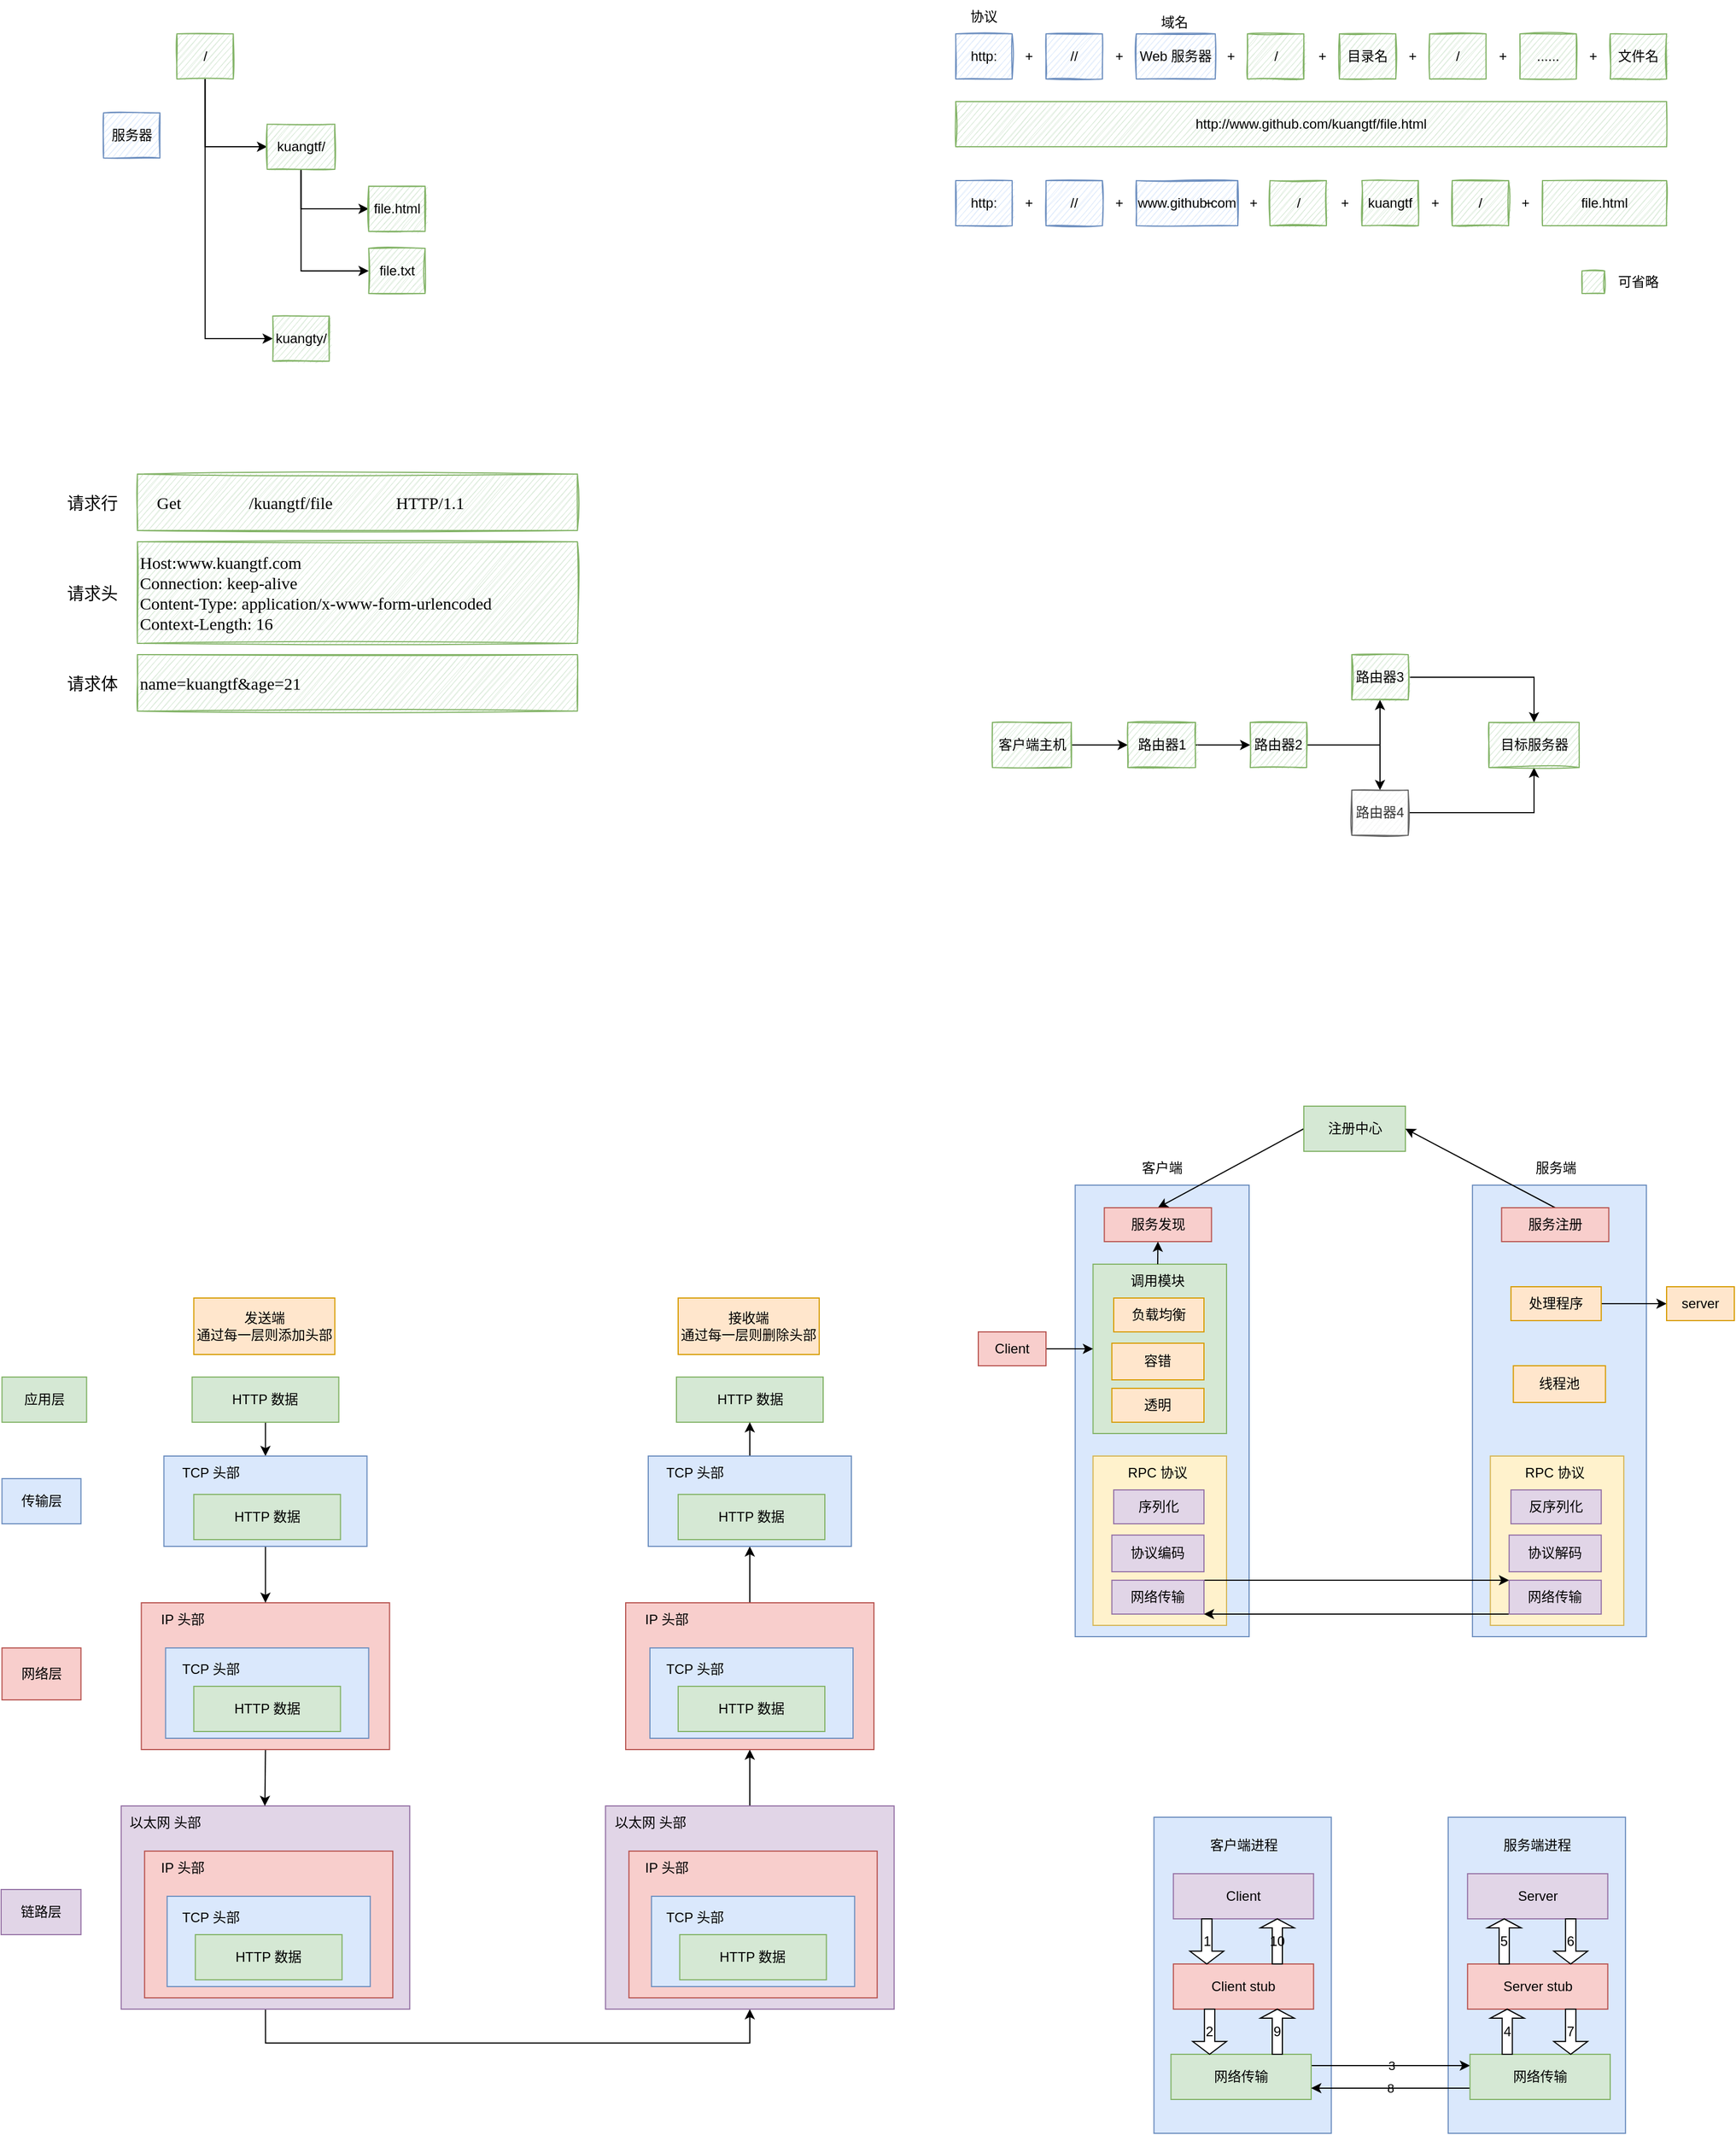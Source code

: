 <mxfile version="15.7.3" type="github">
  <diagram id="uXWtPQKAOdZCAiirWYNl" name="第 2 页">
    <mxGraphModel dx="2595" dy="1470" grid="1" gridSize="10" guides="1" tooltips="1" connect="1" arrows="1" fold="1" page="1" pageScale="1" pageWidth="827" pageHeight="1169" math="0" shadow="0">
      <root>
        <mxCell id="Q2zmNp8KBmLPSQrr7KA4-0" />
        <mxCell id="Q2zmNp8KBmLPSQrr7KA4-1" parent="Q2zmNp8KBmLPSQrr7KA4-0" />
        <mxCell id="DYOC2DJKEuDanh-7SQhJ-0" value="" style="rounded=0;whiteSpace=wrap;html=1;fillColor=#dae8fc;strokeColor=#6c8ebf;shadow=0;sketch=0;" vertex="1" parent="Q2zmNp8KBmLPSQrr7KA4-1">
          <mxGeometry x="1322.42" y="1960" width="157.15" height="280" as="geometry" />
        </mxCell>
        <mxCell id="DYOC2DJKEuDanh-7SQhJ-1" value="" style="rounded=0;whiteSpace=wrap;html=1;fillColor=#dae8fc;strokeColor=#6c8ebf;shadow=0;sketch=0;" vertex="1" parent="Q2zmNp8KBmLPSQrr7KA4-1">
          <mxGeometry x="1343.93" y="1400" width="154.15" height="400" as="geometry" />
        </mxCell>
        <mxCell id="DYOC2DJKEuDanh-7SQhJ-2" value="" style="rounded=0;whiteSpace=wrap;html=1;fillColor=#fff2cc;strokeColor=#d6b656;shadow=0;sketch=0;" vertex="1" parent="Q2zmNp8KBmLPSQrr7KA4-1">
          <mxGeometry x="1359.77" y="1640" width="118.31" height="150" as="geometry" />
        </mxCell>
        <mxCell id="DYOC2DJKEuDanh-7SQhJ-3" value="" style="rounded=0;whiteSpace=wrap;html=1;fillColor=#dae8fc;strokeColor=#6c8ebf;shadow=0;sketch=0;" vertex="1" parent="Q2zmNp8KBmLPSQrr7KA4-1">
          <mxGeometry x="991.85" y="1400" width="154.15" height="400" as="geometry" />
        </mxCell>
        <mxCell id="DYOC2DJKEuDanh-7SQhJ-4" style="edgeStyle=orthogonalEdgeStyle;rounded=0;sketch=0;orthogonalLoop=1;jettySize=auto;html=1;exitX=0.5;exitY=1;exitDx=0;exitDy=0;entryX=0.5;entryY=1;entryDx=0;entryDy=0;" edge="1" parent="Q2zmNp8KBmLPSQrr7KA4-1" source="DYOC2DJKEuDanh-7SQhJ-5" target="DYOC2DJKEuDanh-7SQhJ-92">
          <mxGeometry relative="1" as="geometry">
            <Array as="points">
              <mxPoint x="274.75" y="2160" />
              <mxPoint x="703.75" y="2160" />
            </Array>
          </mxGeometry>
        </mxCell>
        <mxCell id="DYOC2DJKEuDanh-7SQhJ-5" value="" style="rounded=0;whiteSpace=wrap;html=1;fillColor=#e1d5e7;strokeColor=#9673a6;shadow=0;sketch=0;" vertex="1" parent="Q2zmNp8KBmLPSQrr7KA4-1">
          <mxGeometry x="146.38" y="1950" width="255.75" height="180" as="geometry" />
        </mxCell>
        <mxCell id="DYOC2DJKEuDanh-7SQhJ-6" style="edgeStyle=orthogonalEdgeStyle;rounded=0;orthogonalLoop=1;jettySize=auto;html=1;exitX=0.5;exitY=1;exitDx=0;exitDy=0;sketch=0;" edge="1" parent="Q2zmNp8KBmLPSQrr7KA4-1" source="DYOC2DJKEuDanh-7SQhJ-7">
          <mxGeometry relative="1" as="geometry">
            <mxPoint x="273.75" y="1950" as="targetPoint" />
          </mxGeometry>
        </mxCell>
        <mxCell id="DYOC2DJKEuDanh-7SQhJ-7" value="" style="rounded=0;whiteSpace=wrap;html=1;fillColor=#f8cecc;strokeColor=#b85450;shadow=0;sketch=0;" vertex="1" parent="Q2zmNp8KBmLPSQrr7KA4-1">
          <mxGeometry x="164.25" y="1770" width="220" height="130" as="geometry" />
        </mxCell>
        <mxCell id="DYOC2DJKEuDanh-7SQhJ-8" value="http:" style="rounded=0;whiteSpace=wrap;html=1;fillColor=#dae8fc;strokeColor=#6c8ebf;shadow=0;sketch=1;" vertex="1" parent="Q2zmNp8KBmLPSQrr7KA4-1">
          <mxGeometry x="886" y="380" width="50" height="40" as="geometry" />
        </mxCell>
        <mxCell id="DYOC2DJKEuDanh-7SQhJ-9" value="//" style="rounded=0;whiteSpace=wrap;html=1;fillColor=#dae8fc;strokeColor=#6c8ebf;shadow=0;sketch=1;" vertex="1" parent="Q2zmNp8KBmLPSQrr7KA4-1">
          <mxGeometry x="966" y="380" width="50" height="40" as="geometry" />
        </mxCell>
        <mxCell id="DYOC2DJKEuDanh-7SQhJ-10" value="Web 服务器" style="rounded=0;whiteSpace=wrap;html=1;fillColor=#dae8fc;strokeColor=#6c8ebf;shadow=0;sketch=1;" vertex="1" parent="Q2zmNp8KBmLPSQrr7KA4-1">
          <mxGeometry x="1046" y="380" width="70" height="40" as="geometry" />
        </mxCell>
        <mxCell id="DYOC2DJKEuDanh-7SQhJ-11" value="/" style="rounded=0;whiteSpace=wrap;html=1;fillColor=#d5e8d4;strokeColor=#82b366;shadow=0;sketch=1;" vertex="1" parent="Q2zmNp8KBmLPSQrr7KA4-1">
          <mxGeometry x="1144.5" y="380" width="50" height="40" as="geometry" />
        </mxCell>
        <mxCell id="DYOC2DJKEuDanh-7SQhJ-12" value="目录名" style="rounded=0;whiteSpace=wrap;html=1;fillColor=#d5e8d4;strokeColor=#82b366;shadow=0;sketch=1;" vertex="1" parent="Q2zmNp8KBmLPSQrr7KA4-1">
          <mxGeometry x="1226" y="380" width="50" height="40" as="geometry" />
        </mxCell>
        <mxCell id="DYOC2DJKEuDanh-7SQhJ-13" value="/" style="rounded=0;whiteSpace=wrap;html=1;fillColor=#d5e8d4;strokeColor=#82b366;shadow=0;sketch=1;" vertex="1" parent="Q2zmNp8KBmLPSQrr7KA4-1">
          <mxGeometry x="1306" y="380" width="50" height="40" as="geometry" />
        </mxCell>
        <mxCell id="DYOC2DJKEuDanh-7SQhJ-14" value="文件名" style="rounded=0;whiteSpace=wrap;html=1;fillColor=#d5e8d4;strokeColor=#82b366;shadow=0;sketch=1;" vertex="1" parent="Q2zmNp8KBmLPSQrr7KA4-1">
          <mxGeometry x="1466" y="380" width="50" height="40" as="geometry" />
        </mxCell>
        <mxCell id="DYOC2DJKEuDanh-7SQhJ-15" value="+" style="text;html=1;strokeColor=none;fillColor=none;align=center;verticalAlign=middle;whiteSpace=wrap;rounded=0;shadow=0;sketch=1;" vertex="1" parent="Q2zmNp8KBmLPSQrr7KA4-1">
          <mxGeometry x="936" y="385" width="30" height="30" as="geometry" />
        </mxCell>
        <mxCell id="DYOC2DJKEuDanh-7SQhJ-16" value="+" style="text;html=1;strokeColor=none;fillColor=none;align=center;verticalAlign=middle;whiteSpace=wrap;rounded=0;shadow=0;sketch=1;" vertex="1" parent="Q2zmNp8KBmLPSQrr7KA4-1">
          <mxGeometry x="1016" y="385" width="30" height="30" as="geometry" />
        </mxCell>
        <mxCell id="DYOC2DJKEuDanh-7SQhJ-17" value="+" style="text;html=1;strokeColor=none;fillColor=none;align=center;verticalAlign=middle;whiteSpace=wrap;rounded=0;shadow=0;sketch=1;" vertex="1" parent="Q2zmNp8KBmLPSQrr7KA4-1">
          <mxGeometry x="1114.5" y="385" width="30" height="30" as="geometry" />
        </mxCell>
        <mxCell id="DYOC2DJKEuDanh-7SQhJ-18" value="+" style="text;html=1;strokeColor=none;fillColor=none;align=center;verticalAlign=middle;whiteSpace=wrap;rounded=0;shadow=0;sketch=1;" vertex="1" parent="Q2zmNp8KBmLPSQrr7KA4-1">
          <mxGeometry x="1196" y="385" width="30" height="30" as="geometry" />
        </mxCell>
        <mxCell id="DYOC2DJKEuDanh-7SQhJ-19" value="+" style="text;html=1;strokeColor=none;fillColor=none;align=center;verticalAlign=middle;whiteSpace=wrap;rounded=0;shadow=0;sketch=1;" vertex="1" parent="Q2zmNp8KBmLPSQrr7KA4-1">
          <mxGeometry x="1276" y="385" width="30" height="30" as="geometry" />
        </mxCell>
        <mxCell id="DYOC2DJKEuDanh-7SQhJ-20" value="+" style="text;html=1;strokeColor=none;fillColor=none;align=center;verticalAlign=middle;whiteSpace=wrap;rounded=0;shadow=0;sketch=1;" vertex="1" parent="Q2zmNp8KBmLPSQrr7KA4-1">
          <mxGeometry x="1356" y="385" width="30" height="30" as="geometry" />
        </mxCell>
        <mxCell id="DYOC2DJKEuDanh-7SQhJ-21" value="......" style="rounded=0;whiteSpace=wrap;html=1;fillColor=#d5e8d4;strokeColor=#82b366;shadow=0;sketch=1;" vertex="1" parent="Q2zmNp8KBmLPSQrr7KA4-1">
          <mxGeometry x="1386" y="380" width="50" height="40" as="geometry" />
        </mxCell>
        <mxCell id="DYOC2DJKEuDanh-7SQhJ-22" value="+" style="text;html=1;strokeColor=none;fillColor=none;align=center;verticalAlign=middle;whiteSpace=wrap;rounded=0;shadow=0;sketch=1;" vertex="1" parent="Q2zmNp8KBmLPSQrr7KA4-1">
          <mxGeometry x="1436" y="385" width="30" height="30" as="geometry" />
        </mxCell>
        <mxCell id="DYOC2DJKEuDanh-7SQhJ-23" value="http://www.github.com/kuangtf/file.html" style="rounded=0;whiteSpace=wrap;html=1;fillColor=#d5e8d4;strokeColor=#82b366;shadow=0;sketch=1;" vertex="1" parent="Q2zmNp8KBmLPSQrr7KA4-1">
          <mxGeometry x="886" y="440" width="630" height="40" as="geometry" />
        </mxCell>
        <mxCell id="DYOC2DJKEuDanh-7SQhJ-24" value="http:" style="rounded=0;whiteSpace=wrap;html=1;fillColor=#dae8fc;strokeColor=#6c8ebf;shadow=0;sketch=1;" vertex="1" parent="Q2zmNp8KBmLPSQrr7KA4-1">
          <mxGeometry x="886" y="510" width="50" height="40" as="geometry" />
        </mxCell>
        <mxCell id="DYOC2DJKEuDanh-7SQhJ-25" value="//" style="rounded=0;whiteSpace=wrap;html=1;fillColor=#dae8fc;strokeColor=#6c8ebf;shadow=0;sketch=1;" vertex="1" parent="Q2zmNp8KBmLPSQrr7KA4-1">
          <mxGeometry x="966" y="510" width="50" height="40" as="geometry" />
        </mxCell>
        <mxCell id="DYOC2DJKEuDanh-7SQhJ-26" value="www.github.com" style="rounded=0;whiteSpace=wrap;html=1;fillColor=#dae8fc;strokeColor=#6c8ebf;shadow=0;sketch=1;" vertex="1" parent="Q2zmNp8KBmLPSQrr7KA4-1">
          <mxGeometry x="1046" y="510" width="90" height="40" as="geometry" />
        </mxCell>
        <mxCell id="DYOC2DJKEuDanh-7SQhJ-27" value="/" style="rounded=0;whiteSpace=wrap;html=1;fillColor=#d5e8d4;strokeColor=#82b366;shadow=0;sketch=1;" vertex="1" parent="Q2zmNp8KBmLPSQrr7KA4-1">
          <mxGeometry x="1164.5" y="510" width="50" height="40" as="geometry" />
        </mxCell>
        <mxCell id="DYOC2DJKEuDanh-7SQhJ-28" value="kuangtf" style="rounded=0;whiteSpace=wrap;html=1;fillColor=#d5e8d4;strokeColor=#82b366;shadow=0;sketch=1;" vertex="1" parent="Q2zmNp8KBmLPSQrr7KA4-1">
          <mxGeometry x="1246" y="510" width="50" height="40" as="geometry" />
        </mxCell>
        <mxCell id="DYOC2DJKEuDanh-7SQhJ-29" value="/" style="rounded=0;whiteSpace=wrap;html=1;fillColor=#d5e8d4;strokeColor=#82b366;shadow=0;sketch=1;" vertex="1" parent="Q2zmNp8KBmLPSQrr7KA4-1">
          <mxGeometry x="1326" y="510" width="50" height="40" as="geometry" />
        </mxCell>
        <mxCell id="DYOC2DJKEuDanh-7SQhJ-30" value="file.html" style="rounded=0;whiteSpace=wrap;html=1;fillColor=#d5e8d4;strokeColor=#82b366;shadow=0;sketch=1;" vertex="1" parent="Q2zmNp8KBmLPSQrr7KA4-1">
          <mxGeometry x="1406" y="510" width="110" height="40" as="geometry" />
        </mxCell>
        <mxCell id="DYOC2DJKEuDanh-7SQhJ-31" value="+" style="text;html=1;strokeColor=none;fillColor=none;align=center;verticalAlign=middle;whiteSpace=wrap;rounded=0;shadow=0;sketch=1;" vertex="1" parent="Q2zmNp8KBmLPSQrr7KA4-1">
          <mxGeometry x="936" y="515" width="30" height="30" as="geometry" />
        </mxCell>
        <mxCell id="DYOC2DJKEuDanh-7SQhJ-32" value="+" style="text;html=1;strokeColor=none;fillColor=none;align=center;verticalAlign=middle;whiteSpace=wrap;rounded=0;shadow=0;sketch=1;" vertex="1" parent="Q2zmNp8KBmLPSQrr7KA4-1">
          <mxGeometry x="1016" y="515" width="30" height="30" as="geometry" />
        </mxCell>
        <mxCell id="DYOC2DJKEuDanh-7SQhJ-33" value="+" style="text;html=1;strokeColor=none;fillColor=none;align=center;verticalAlign=middle;whiteSpace=wrap;rounded=0;shadow=0;sketch=1;" vertex="1" parent="Q2zmNp8KBmLPSQrr7KA4-1">
          <mxGeometry x="1094.5" y="515" width="30" height="30" as="geometry" />
        </mxCell>
        <mxCell id="DYOC2DJKEuDanh-7SQhJ-34" value="+" style="text;html=1;strokeColor=none;fillColor=none;align=center;verticalAlign=middle;whiteSpace=wrap;rounded=0;shadow=0;sketch=1;" vertex="1" parent="Q2zmNp8KBmLPSQrr7KA4-1">
          <mxGeometry x="1216" y="515" width="30" height="30" as="geometry" />
        </mxCell>
        <mxCell id="DYOC2DJKEuDanh-7SQhJ-35" value="+" style="text;html=1;strokeColor=none;fillColor=none;align=center;verticalAlign=middle;whiteSpace=wrap;rounded=0;shadow=0;sketch=1;" vertex="1" parent="Q2zmNp8KBmLPSQrr7KA4-1">
          <mxGeometry x="1296" y="515" width="30" height="30" as="geometry" />
        </mxCell>
        <mxCell id="DYOC2DJKEuDanh-7SQhJ-36" value="+" style="text;html=1;strokeColor=none;fillColor=none;align=center;verticalAlign=middle;whiteSpace=wrap;rounded=0;shadow=0;sketch=1;" vertex="1" parent="Q2zmNp8KBmLPSQrr7KA4-1">
          <mxGeometry x="1376" y="515" width="30" height="30" as="geometry" />
        </mxCell>
        <mxCell id="DYOC2DJKEuDanh-7SQhJ-37" value="+" style="text;html=1;strokeColor=none;fillColor=none;align=center;verticalAlign=middle;whiteSpace=wrap;rounded=0;shadow=0;sketch=1;" vertex="1" parent="Q2zmNp8KBmLPSQrr7KA4-1">
          <mxGeometry x="1134.5" y="515" width="30" height="30" as="geometry" />
        </mxCell>
        <mxCell id="DYOC2DJKEuDanh-7SQhJ-38" value="" style="rounded=0;whiteSpace=wrap;html=1;fillColor=#d5e8d4;strokeColor=#82b366;shadow=0;sketch=1;" vertex="1" parent="Q2zmNp8KBmLPSQrr7KA4-1">
          <mxGeometry x="1441" y="590" width="20" height="20" as="geometry" />
        </mxCell>
        <mxCell id="DYOC2DJKEuDanh-7SQhJ-39" value="可省略" style="text;html=1;strokeColor=none;fillColor=none;align=center;verticalAlign=middle;whiteSpace=wrap;rounded=0;shadow=0;sketch=1;" vertex="1" parent="Q2zmNp8KBmLPSQrr7KA4-1">
          <mxGeometry x="1471" y="585" width="40" height="30" as="geometry" />
        </mxCell>
        <mxCell id="DYOC2DJKEuDanh-7SQhJ-40" value="协议" style="text;html=1;strokeColor=none;fillColor=none;align=center;verticalAlign=middle;whiteSpace=wrap;rounded=0;shadow=0;sketch=1;" vertex="1" parent="Q2zmNp8KBmLPSQrr7KA4-1">
          <mxGeometry x="896" y="350" width="30" height="30" as="geometry" />
        </mxCell>
        <mxCell id="DYOC2DJKEuDanh-7SQhJ-41" value="域名" style="text;html=1;strokeColor=none;fillColor=none;align=center;verticalAlign=middle;whiteSpace=wrap;rounded=0;shadow=0;sketch=1;" vertex="1" parent="Q2zmNp8KBmLPSQrr7KA4-1">
          <mxGeometry x="1064.5" y="355" width="30" height="30" as="geometry" />
        </mxCell>
        <mxCell id="DYOC2DJKEuDanh-7SQhJ-42" style="edgeStyle=orthogonalEdgeStyle;rounded=0;orthogonalLoop=1;jettySize=auto;html=1;exitX=0.5;exitY=1;exitDx=0;exitDy=0;entryX=0;entryY=0.5;entryDx=0;entryDy=0;" edge="1" parent="Q2zmNp8KBmLPSQrr7KA4-1" source="DYOC2DJKEuDanh-7SQhJ-44" target="DYOC2DJKEuDanh-7SQhJ-47">
          <mxGeometry relative="1" as="geometry" />
        </mxCell>
        <mxCell id="DYOC2DJKEuDanh-7SQhJ-43" style="edgeStyle=orthogonalEdgeStyle;rounded=0;orthogonalLoop=1;jettySize=auto;html=1;exitX=0.5;exitY=1;exitDx=0;exitDy=0;entryX=0;entryY=0.5;entryDx=0;entryDy=0;" edge="1" parent="Q2zmNp8KBmLPSQrr7KA4-1" source="DYOC2DJKEuDanh-7SQhJ-44" target="DYOC2DJKEuDanh-7SQhJ-50">
          <mxGeometry relative="1" as="geometry" />
        </mxCell>
        <mxCell id="DYOC2DJKEuDanh-7SQhJ-44" value="/" style="rounded=0;whiteSpace=wrap;html=1;fillColor=#d5e8d4;strokeColor=#82b366;shadow=0;sketch=1;" vertex="1" parent="Q2zmNp8KBmLPSQrr7KA4-1">
          <mxGeometry x="195.75" y="380" width="50" height="40" as="geometry" />
        </mxCell>
        <mxCell id="DYOC2DJKEuDanh-7SQhJ-45" style="edgeStyle=orthogonalEdgeStyle;rounded=0;orthogonalLoop=1;jettySize=auto;html=1;exitX=0.5;exitY=1;exitDx=0;exitDy=0;entryX=0;entryY=0.5;entryDx=0;entryDy=0;" edge="1" parent="Q2zmNp8KBmLPSQrr7KA4-1" source="DYOC2DJKEuDanh-7SQhJ-47" target="DYOC2DJKEuDanh-7SQhJ-48">
          <mxGeometry relative="1" as="geometry">
            <mxPoint x="355.75" y="520" as="targetPoint" />
          </mxGeometry>
        </mxCell>
        <mxCell id="DYOC2DJKEuDanh-7SQhJ-46" style="edgeStyle=orthogonalEdgeStyle;rounded=0;orthogonalLoop=1;jettySize=auto;html=1;exitX=0.5;exitY=1;exitDx=0;exitDy=0;entryX=0;entryY=0.5;entryDx=0;entryDy=0;" edge="1" parent="Q2zmNp8KBmLPSQrr7KA4-1" source="DYOC2DJKEuDanh-7SQhJ-47" target="DYOC2DJKEuDanh-7SQhJ-49">
          <mxGeometry relative="1" as="geometry" />
        </mxCell>
        <mxCell id="DYOC2DJKEuDanh-7SQhJ-47" value="kuangtf/" style="rounded=0;whiteSpace=wrap;html=1;fillColor=#d5e8d4;strokeColor=#82b366;shadow=0;sketch=1;" vertex="1" parent="Q2zmNp8KBmLPSQrr7KA4-1">
          <mxGeometry x="275.75" y="460" width="60" height="40" as="geometry" />
        </mxCell>
        <mxCell id="DYOC2DJKEuDanh-7SQhJ-48" value="file.html&lt;span style=&quot;color: rgba(0 , 0 , 0 , 0) ; font-family: monospace ; font-size: 0px&quot;&gt;%3CmxGraphModel%3E%3Croot%3E%3CmxCell%20id%3D%220%22%2F%3E%3CmxCell%20id%3D%221%22%20parent%3D%220%22%2F%3E%3CmxCell%20id%3D%222%22%20value%3D%22kuangtf%22%20style%3D%22rounded%3D0%3BwhiteSpace%3Dwrap%3Bhtml%3D1%3BfillColor%3D%23d5e8d4%3BstrokeColor%3D%2382b366%3Bshadow%3D0%3Bsketch%3D1%3B%22%20vertex%3D%221%22%20parent%3D%221%22%3E%3CmxGeometry%20x%3D%22200%22%20y%3D%22510%22%20width%3D%2250%22%20height%3D%2240%22%20as%3D%22geometry%22%2F%3E%3C%2FmxCell%3E%3C%2Froot%3E%3C%2FmxGraphModel%3E&lt;/span&gt;&lt;span style=&quot;color: rgba(0 , 0 , 0 , 0) ; font-family: monospace ; font-size: 0px&quot;&gt;%3CmxGraphModel%3E%3Croot%3E%3CmxCell%20id%3D%220%22%2F%3E%3CmxCell%20id%3D%221%22%20parent%3D%220%22%2F%3E%3CmxCell%20id%3D%222%22%20value%3D%22kuangtf%22%20style%3D%22rounded%3D0%3BwhiteSpace%3Dwrap%3Bhtml%3D1%3BfillColor%3D%23d5e8d4%3BstrokeColor%3D%2382b366%3Bshadow%3D0%3Bsketch%3D1%3B%22%20vertex%3D%221%22%20parent%3D%221%22%3E%3CmxGeometry%20x%3D%22200%22%20y%3D%22510%22%20width%3D%2250%22%20height%3D%2240%22%20as%3D%22geometry%22%2F%3E%3C%2FmxCell%3E%3C%2Froot%3E%3C%2FmxGraphModel%3E&lt;/span&gt;" style="rounded=0;whiteSpace=wrap;html=1;fillColor=#d5e8d4;strokeColor=#82b366;shadow=0;sketch=1;" vertex="1" parent="Q2zmNp8KBmLPSQrr7KA4-1">
          <mxGeometry x="365.75" y="515" width="50" height="40" as="geometry" />
        </mxCell>
        <mxCell id="DYOC2DJKEuDanh-7SQhJ-49" value="file.txt" style="rounded=0;whiteSpace=wrap;html=1;fillColor=#d5e8d4;strokeColor=#82b366;shadow=0;sketch=1;" vertex="1" parent="Q2zmNp8KBmLPSQrr7KA4-1">
          <mxGeometry x="365.75" y="570" width="50" height="40" as="geometry" />
        </mxCell>
        <mxCell id="DYOC2DJKEuDanh-7SQhJ-50" value="kuangty/" style="rounded=0;whiteSpace=wrap;html=1;fillColor=#d5e8d4;strokeColor=#82b366;shadow=0;sketch=1;" vertex="1" parent="Q2zmNp8KBmLPSQrr7KA4-1">
          <mxGeometry x="280.75" y="630" width="50" height="40" as="geometry" />
        </mxCell>
        <mxCell id="DYOC2DJKEuDanh-7SQhJ-51" value="服务器" style="rounded=0;whiteSpace=wrap;html=1;fillColor=#dae8fc;strokeColor=#6c8ebf;shadow=0;sketch=1;" vertex="1" parent="Q2zmNp8KBmLPSQrr7KA4-1">
          <mxGeometry x="130.75" y="450" width="50" height="40" as="geometry" />
        </mxCell>
        <mxCell id="DYOC2DJKEuDanh-7SQhJ-52" value="&lt;font face=&quot;Comic Sans MS&quot; style=&quot;font-size: 15px&quot;&gt;&amp;nbsp; &amp;nbsp; Get&amp;nbsp; &amp;nbsp; &amp;nbsp; &amp;nbsp; &amp;nbsp; &amp;nbsp; &amp;nbsp; &amp;nbsp; /kuangtf/file&amp;nbsp; &amp;nbsp; &amp;nbsp; &amp;nbsp; &amp;nbsp; &amp;nbsp; &amp;nbsp; &amp;nbsp;HTTP/1.1&lt;/font&gt;" style="rounded=0;whiteSpace=wrap;html=1;fillColor=#d5e8d4;strokeColor=#82b366;shadow=0;sketch=1;align=left;" vertex="1" parent="Q2zmNp8KBmLPSQrr7KA4-1">
          <mxGeometry x="160.75" y="770" width="390" height="50" as="geometry" />
        </mxCell>
        <mxCell id="DYOC2DJKEuDanh-7SQhJ-53" value="&lt;font style=&quot;font-size: 15px&quot; face=&quot;Comic Sans MS&quot;&gt;Host:www.kuangtf.com&lt;br&gt;Connection: keep-alive&lt;br&gt;Content-Type: application/x-www-form-urlencoded&lt;br&gt;Context-Length: 16&lt;/font&gt;" style="rounded=0;whiteSpace=wrap;html=1;fillColor=#d5e8d4;strokeColor=#82b366;shadow=0;sketch=1;align=left;" vertex="1" parent="Q2zmNp8KBmLPSQrr7KA4-1">
          <mxGeometry x="160.75" y="830" width="390" height="90" as="geometry" />
        </mxCell>
        <mxCell id="DYOC2DJKEuDanh-7SQhJ-54" value="&lt;font face=&quot;Comic Sans MS&quot; style=&quot;font-size: 15px&quot;&gt;name=kuangtf&amp;amp;age=21&lt;/font&gt;" style="rounded=0;whiteSpace=wrap;html=1;fillColor=#d5e8d4;strokeColor=#82b366;shadow=0;sketch=1;align=left;" vertex="1" parent="Q2zmNp8KBmLPSQrr7KA4-1">
          <mxGeometry x="160.75" y="930" width="390" height="50" as="geometry" />
        </mxCell>
        <mxCell id="DYOC2DJKEuDanh-7SQhJ-55" value="请求行" style="text;html=1;strokeColor=none;fillColor=none;align=center;verticalAlign=middle;whiteSpace=wrap;rounded=0;shadow=0;sketch=1;fontFamily=Comic Sans MS;fontSize=15;" vertex="1" parent="Q2zmNp8KBmLPSQrr7KA4-1">
          <mxGeometry x="90.75" y="780" width="60" height="30" as="geometry" />
        </mxCell>
        <mxCell id="DYOC2DJKEuDanh-7SQhJ-56" value="请求头" style="text;html=1;strokeColor=none;fillColor=none;align=center;verticalAlign=middle;whiteSpace=wrap;rounded=0;shadow=0;sketch=1;fontFamily=Comic Sans MS;fontSize=15;" vertex="1" parent="Q2zmNp8KBmLPSQrr7KA4-1">
          <mxGeometry x="90.75" y="860" width="60" height="30" as="geometry" />
        </mxCell>
        <mxCell id="DYOC2DJKEuDanh-7SQhJ-57" value="请求体" style="text;html=1;strokeColor=none;fillColor=none;align=center;verticalAlign=middle;whiteSpace=wrap;rounded=0;shadow=0;sketch=1;fontFamily=Comic Sans MS;fontSize=15;" vertex="1" parent="Q2zmNp8KBmLPSQrr7KA4-1">
          <mxGeometry x="90.75" y="940" width="60" height="30" as="geometry" />
        </mxCell>
        <mxCell id="DYOC2DJKEuDanh-7SQhJ-58" style="edgeStyle=orthogonalEdgeStyle;rounded=0;orthogonalLoop=1;jettySize=auto;html=1;exitX=1;exitY=0.5;exitDx=0;exitDy=0;fontFamily=Comic Sans MS;fontSize=15;" edge="1" parent="Q2zmNp8KBmLPSQrr7KA4-1" source="DYOC2DJKEuDanh-7SQhJ-59" target="DYOC2DJKEuDanh-7SQhJ-61">
          <mxGeometry relative="1" as="geometry" />
        </mxCell>
        <mxCell id="DYOC2DJKEuDanh-7SQhJ-59" value="客户端主机" style="rounded=0;whiteSpace=wrap;html=1;fillColor=#d5e8d4;strokeColor=#82b366;shadow=0;sketch=1;" vertex="1" parent="Q2zmNp8KBmLPSQrr7KA4-1">
          <mxGeometry x="918.5" y="990" width="70" height="40" as="geometry" />
        </mxCell>
        <mxCell id="DYOC2DJKEuDanh-7SQhJ-60" style="edgeStyle=orthogonalEdgeStyle;rounded=0;orthogonalLoop=1;jettySize=auto;html=1;exitX=1;exitY=0.5;exitDx=0;exitDy=0;entryX=0;entryY=0.5;entryDx=0;entryDy=0;fontFamily=Comic Sans MS;fontSize=15;" edge="1" parent="Q2zmNp8KBmLPSQrr7KA4-1" source="DYOC2DJKEuDanh-7SQhJ-61" target="DYOC2DJKEuDanh-7SQhJ-64">
          <mxGeometry relative="1" as="geometry" />
        </mxCell>
        <mxCell id="DYOC2DJKEuDanh-7SQhJ-61" value="路由器1" style="rounded=0;whiteSpace=wrap;html=1;fillColor=#d5e8d4;strokeColor=#82b366;shadow=0;sketch=1;" vertex="1" parent="Q2zmNp8KBmLPSQrr7KA4-1">
          <mxGeometry x="1038.5" y="990" width="60" height="40" as="geometry" />
        </mxCell>
        <mxCell id="DYOC2DJKEuDanh-7SQhJ-62" style="edgeStyle=orthogonalEdgeStyle;rounded=0;orthogonalLoop=1;jettySize=auto;html=1;exitX=1;exitY=0.5;exitDx=0;exitDy=0;fontFamily=Comic Sans MS;fontSize=15;" edge="1" parent="Q2zmNp8KBmLPSQrr7KA4-1" source="DYOC2DJKEuDanh-7SQhJ-64" target="DYOC2DJKEuDanh-7SQhJ-66">
          <mxGeometry relative="1" as="geometry" />
        </mxCell>
        <mxCell id="DYOC2DJKEuDanh-7SQhJ-63" style="edgeStyle=orthogonalEdgeStyle;rounded=0;orthogonalLoop=1;jettySize=auto;html=1;exitX=1;exitY=0.5;exitDx=0;exitDy=0;entryX=0.5;entryY=0;entryDx=0;entryDy=0;fontFamily=Comic Sans MS;fontSize=15;" edge="1" parent="Q2zmNp8KBmLPSQrr7KA4-1" source="DYOC2DJKEuDanh-7SQhJ-64" target="DYOC2DJKEuDanh-7SQhJ-68">
          <mxGeometry relative="1" as="geometry" />
        </mxCell>
        <mxCell id="DYOC2DJKEuDanh-7SQhJ-64" value="路由器2" style="rounded=0;whiteSpace=wrap;html=1;fillColor=#d5e8d4;strokeColor=#82b366;shadow=0;sketch=1;" vertex="1" parent="Q2zmNp8KBmLPSQrr7KA4-1">
          <mxGeometry x="1147" y="990" width="50" height="40" as="geometry" />
        </mxCell>
        <mxCell id="DYOC2DJKEuDanh-7SQhJ-65" style="edgeStyle=orthogonalEdgeStyle;rounded=0;orthogonalLoop=1;jettySize=auto;html=1;exitX=1;exitY=0.5;exitDx=0;exitDy=0;entryX=0.5;entryY=0;entryDx=0;entryDy=0;fontFamily=Comic Sans MS;fontSize=15;" edge="1" parent="Q2zmNp8KBmLPSQrr7KA4-1" source="DYOC2DJKEuDanh-7SQhJ-66" target="DYOC2DJKEuDanh-7SQhJ-69">
          <mxGeometry relative="1" as="geometry" />
        </mxCell>
        <mxCell id="DYOC2DJKEuDanh-7SQhJ-66" value="路由器3" style="rounded=0;whiteSpace=wrap;html=1;fillColor=#d5e8d4;strokeColor=#82b366;shadow=0;sketch=1;" vertex="1" parent="Q2zmNp8KBmLPSQrr7KA4-1">
          <mxGeometry x="1237" y="930" width="50" height="40" as="geometry" />
        </mxCell>
        <mxCell id="DYOC2DJKEuDanh-7SQhJ-67" style="edgeStyle=orthogonalEdgeStyle;rounded=0;orthogonalLoop=1;jettySize=auto;html=1;exitX=1;exitY=0.5;exitDx=0;exitDy=0;entryX=0.5;entryY=1;entryDx=0;entryDy=0;fontFamily=Comic Sans MS;fontSize=15;" edge="1" parent="Q2zmNp8KBmLPSQrr7KA4-1" source="DYOC2DJKEuDanh-7SQhJ-68" target="DYOC2DJKEuDanh-7SQhJ-69">
          <mxGeometry relative="1" as="geometry" />
        </mxCell>
        <mxCell id="DYOC2DJKEuDanh-7SQhJ-68" value="路由器4" style="rounded=0;whiteSpace=wrap;html=1;fillColor=#f5f5f5;strokeColor=#666666;shadow=0;sketch=1;fontColor=#333333;" vertex="1" parent="Q2zmNp8KBmLPSQrr7KA4-1">
          <mxGeometry x="1237" y="1050" width="50" height="40" as="geometry" />
        </mxCell>
        <mxCell id="DYOC2DJKEuDanh-7SQhJ-69" value="目标服务器" style="rounded=0;whiteSpace=wrap;html=1;fillColor=#d5e8d4;strokeColor=#82b366;shadow=0;sketch=1;" vertex="1" parent="Q2zmNp8KBmLPSQrr7KA4-1">
          <mxGeometry x="1358.5" y="990" width="80" height="40" as="geometry" />
        </mxCell>
        <mxCell id="DYOC2DJKEuDanh-7SQhJ-70" value="发送端&lt;br&gt;通过每一层则添加头部" style="rounded=0;whiteSpace=wrap;html=1;fillColor=#ffe6cc;strokeColor=#d79b00;shadow=0;sketch=0;" vertex="1" parent="Q2zmNp8KBmLPSQrr7KA4-1">
          <mxGeometry x="210.75" y="1500" width="125" height="50" as="geometry" />
        </mxCell>
        <mxCell id="DYOC2DJKEuDanh-7SQhJ-71" style="edgeStyle=orthogonalEdgeStyle;rounded=0;orthogonalLoop=1;jettySize=auto;html=1;exitX=0.5;exitY=1;exitDx=0;exitDy=0;entryX=0.5;entryY=0;entryDx=0;entryDy=0;sketch=0;" edge="1" parent="Q2zmNp8KBmLPSQrr7KA4-1" source="DYOC2DJKEuDanh-7SQhJ-72" target="DYOC2DJKEuDanh-7SQhJ-74">
          <mxGeometry relative="1" as="geometry" />
        </mxCell>
        <mxCell id="DYOC2DJKEuDanh-7SQhJ-72" value="HTTP 数据" style="rounded=0;whiteSpace=wrap;html=1;fillColor=#d5e8d4;strokeColor=#82b366;shadow=0;sketch=0;" vertex="1" parent="Q2zmNp8KBmLPSQrr7KA4-1">
          <mxGeometry x="209.25" y="1570" width="130" height="40" as="geometry" />
        </mxCell>
        <mxCell id="DYOC2DJKEuDanh-7SQhJ-73" style="edgeStyle=orthogonalEdgeStyle;rounded=0;orthogonalLoop=1;jettySize=auto;html=1;exitX=0.5;exitY=1;exitDx=0;exitDy=0;sketch=0;" edge="1" parent="Q2zmNp8KBmLPSQrr7KA4-1" source="DYOC2DJKEuDanh-7SQhJ-74" target="DYOC2DJKEuDanh-7SQhJ-7">
          <mxGeometry relative="1" as="geometry" />
        </mxCell>
        <mxCell id="DYOC2DJKEuDanh-7SQhJ-74" value="" style="rounded=0;whiteSpace=wrap;html=1;fillColor=#dae8fc;strokeColor=#6c8ebf;shadow=0;sketch=0;" vertex="1" parent="Q2zmNp8KBmLPSQrr7KA4-1">
          <mxGeometry x="184.25" y="1640" width="180" height="80" as="geometry" />
        </mxCell>
        <mxCell id="DYOC2DJKEuDanh-7SQhJ-75" value="HTTP 数据" style="rounded=0;whiteSpace=wrap;html=1;fillColor=#d5e8d4;strokeColor=#82b366;shadow=0;sketch=0;" vertex="1" parent="Q2zmNp8KBmLPSQrr7KA4-1">
          <mxGeometry x="210.75" y="1674" width="130" height="40" as="geometry" />
        </mxCell>
        <mxCell id="DYOC2DJKEuDanh-7SQhJ-76" value="" style="rounded=0;whiteSpace=wrap;html=1;fillColor=#dae8fc;strokeColor=#6c8ebf;shadow=0;sketch=0;" vertex="1" parent="Q2zmNp8KBmLPSQrr7KA4-1">
          <mxGeometry x="185.75" y="1810" width="180" height="80" as="geometry" />
        </mxCell>
        <mxCell id="DYOC2DJKEuDanh-7SQhJ-77" value="HTTP 数据" style="rounded=0;whiteSpace=wrap;html=1;fillColor=#d5e8d4;strokeColor=#82b366;shadow=0;sketch=0;" vertex="1" parent="Q2zmNp8KBmLPSQrr7KA4-1">
          <mxGeometry x="210.75" y="1844" width="130" height="40" as="geometry" />
        </mxCell>
        <mxCell id="DYOC2DJKEuDanh-7SQhJ-78" value="" style="rounded=0;whiteSpace=wrap;html=1;fillColor=#f8cecc;strokeColor=#b85450;shadow=0;sketch=0;" vertex="1" parent="Q2zmNp8KBmLPSQrr7KA4-1">
          <mxGeometry x="167.13" y="1990" width="220" height="130" as="geometry" />
        </mxCell>
        <mxCell id="DYOC2DJKEuDanh-7SQhJ-79" value="" style="rounded=0;whiteSpace=wrap;html=1;fillColor=#dae8fc;strokeColor=#6c8ebf;shadow=0;sketch=0;" vertex="1" parent="Q2zmNp8KBmLPSQrr7KA4-1">
          <mxGeometry x="187.13" y="2030" width="180" height="80" as="geometry" />
        </mxCell>
        <mxCell id="DYOC2DJKEuDanh-7SQhJ-80" value="HTTP 数据" style="rounded=0;whiteSpace=wrap;html=1;fillColor=#d5e8d4;strokeColor=#82b366;shadow=0;sketch=0;" vertex="1" parent="Q2zmNp8KBmLPSQrr7KA4-1">
          <mxGeometry x="212.13" y="2064" width="130" height="40" as="geometry" />
        </mxCell>
        <mxCell id="DYOC2DJKEuDanh-7SQhJ-81" value="TCP 头部" style="text;html=1;strokeColor=none;fillColor=none;align=center;verticalAlign=middle;whiteSpace=wrap;rounded=0;sketch=0;" vertex="1" parent="Q2zmNp8KBmLPSQrr7KA4-1">
          <mxGeometry x="195.75" y="1640" width="60" height="30" as="geometry" />
        </mxCell>
        <mxCell id="DYOC2DJKEuDanh-7SQhJ-82" value="TCP 头部" style="text;html=1;strokeColor=none;fillColor=none;align=center;verticalAlign=middle;whiteSpace=wrap;rounded=0;sketch=0;" vertex="1" parent="Q2zmNp8KBmLPSQrr7KA4-1">
          <mxGeometry x="195.75" y="1814" width="60" height="30" as="geometry" />
        </mxCell>
        <mxCell id="DYOC2DJKEuDanh-7SQhJ-83" value="IP 头部" style="text;html=1;strokeColor=none;fillColor=none;align=center;verticalAlign=middle;whiteSpace=wrap;rounded=0;sketch=0;" vertex="1" parent="Q2zmNp8KBmLPSQrr7KA4-1">
          <mxGeometry x="170.75" y="1770" width="60" height="30" as="geometry" />
        </mxCell>
        <mxCell id="DYOC2DJKEuDanh-7SQhJ-84" value="TCP 头部" style="text;html=1;strokeColor=none;fillColor=none;align=center;verticalAlign=middle;whiteSpace=wrap;rounded=0;sketch=0;" vertex="1" parent="Q2zmNp8KBmLPSQrr7KA4-1">
          <mxGeometry x="195.75" y="2034" width="60" height="30" as="geometry" />
        </mxCell>
        <mxCell id="DYOC2DJKEuDanh-7SQhJ-85" value="IP 头部" style="text;html=1;strokeColor=none;fillColor=none;align=center;verticalAlign=middle;whiteSpace=wrap;rounded=0;sketch=0;" vertex="1" parent="Q2zmNp8KBmLPSQrr7KA4-1">
          <mxGeometry x="170.75" y="1990" width="60" height="30" as="geometry" />
        </mxCell>
        <mxCell id="DYOC2DJKEuDanh-7SQhJ-86" value="以太网 头部" style="text;html=1;strokeColor=none;fillColor=none;align=center;verticalAlign=middle;whiteSpace=wrap;rounded=0;sketch=0;" vertex="1" parent="Q2zmNp8KBmLPSQrr7KA4-1">
          <mxGeometry x="151.44" y="1950" width="68.62" height="30" as="geometry" />
        </mxCell>
        <mxCell id="DYOC2DJKEuDanh-7SQhJ-87" value="应用层" style="rounded=0;whiteSpace=wrap;html=1;fillColor=#d5e8d4;strokeColor=#82b366;shadow=0;sketch=0;" vertex="1" parent="Q2zmNp8KBmLPSQrr7KA4-1">
          <mxGeometry x="40.75" y="1570" width="75" height="40" as="geometry" />
        </mxCell>
        <mxCell id="DYOC2DJKEuDanh-7SQhJ-88" value="传输层" style="rounded=0;whiteSpace=wrap;html=1;fillColor=#dae8fc;strokeColor=#6c8ebf;shadow=0;sketch=0;" vertex="1" parent="Q2zmNp8KBmLPSQrr7KA4-1">
          <mxGeometry x="40.75" y="1660" width="70" height="40" as="geometry" />
        </mxCell>
        <mxCell id="DYOC2DJKEuDanh-7SQhJ-89" value="网络层" style="rounded=0;whiteSpace=wrap;html=1;fillColor=#f8cecc;strokeColor=#b85450;shadow=0;sketch=0;" vertex="1" parent="Q2zmNp8KBmLPSQrr7KA4-1">
          <mxGeometry x="40.75" y="1810" width="70" height="46" as="geometry" />
        </mxCell>
        <mxCell id="DYOC2DJKEuDanh-7SQhJ-90" value="链路层" style="rounded=0;whiteSpace=wrap;html=1;fillColor=#e1d5e7;strokeColor=#9673a6;shadow=0;sketch=0;" vertex="1" parent="Q2zmNp8KBmLPSQrr7KA4-1">
          <mxGeometry x="40" y="2024" width="70.75" height="40" as="geometry" />
        </mxCell>
        <mxCell id="DYOC2DJKEuDanh-7SQhJ-91" style="edgeStyle=orthogonalEdgeStyle;rounded=0;sketch=0;orthogonalLoop=1;jettySize=auto;html=1;exitX=0.5;exitY=0;exitDx=0;exitDy=0;entryX=0.5;entryY=1;entryDx=0;entryDy=0;" edge="1" parent="Q2zmNp8KBmLPSQrr7KA4-1" source="DYOC2DJKEuDanh-7SQhJ-92" target="DYOC2DJKEuDanh-7SQhJ-94">
          <mxGeometry relative="1" as="geometry" />
        </mxCell>
        <mxCell id="DYOC2DJKEuDanh-7SQhJ-92" value="" style="rounded=0;whiteSpace=wrap;html=1;fillColor=#e1d5e7;strokeColor=#9673a6;shadow=0;sketch=0;" vertex="1" parent="Q2zmNp8KBmLPSQrr7KA4-1">
          <mxGeometry x="575.63" y="1950" width="255.75" height="180" as="geometry" />
        </mxCell>
        <mxCell id="DYOC2DJKEuDanh-7SQhJ-93" style="edgeStyle=orthogonalEdgeStyle;rounded=0;sketch=0;orthogonalLoop=1;jettySize=auto;html=1;exitX=0.5;exitY=0;exitDx=0;exitDy=0;entryX=0.5;entryY=1;entryDx=0;entryDy=0;" edge="1" parent="Q2zmNp8KBmLPSQrr7KA4-1" source="DYOC2DJKEuDanh-7SQhJ-94" target="DYOC2DJKEuDanh-7SQhJ-98">
          <mxGeometry relative="1" as="geometry" />
        </mxCell>
        <mxCell id="DYOC2DJKEuDanh-7SQhJ-94" value="" style="rounded=0;whiteSpace=wrap;html=1;fillColor=#f8cecc;strokeColor=#b85450;shadow=0;sketch=0;" vertex="1" parent="Q2zmNp8KBmLPSQrr7KA4-1">
          <mxGeometry x="593.5" y="1770" width="220" height="130" as="geometry" />
        </mxCell>
        <mxCell id="DYOC2DJKEuDanh-7SQhJ-95" value="接收端&lt;br&gt;通过每一层则删除头部" style="rounded=0;whiteSpace=wrap;html=1;fillColor=#ffe6cc;strokeColor=#d79b00;shadow=0;sketch=0;" vertex="1" parent="Q2zmNp8KBmLPSQrr7KA4-1">
          <mxGeometry x="640" y="1500" width="125" height="50" as="geometry" />
        </mxCell>
        <mxCell id="DYOC2DJKEuDanh-7SQhJ-96" value="HTTP 数据" style="rounded=0;whiteSpace=wrap;html=1;fillColor=#d5e8d4;strokeColor=#82b366;shadow=0;sketch=0;" vertex="1" parent="Q2zmNp8KBmLPSQrr7KA4-1">
          <mxGeometry x="638.5" y="1570" width="130" height="40" as="geometry" />
        </mxCell>
        <mxCell id="DYOC2DJKEuDanh-7SQhJ-97" style="edgeStyle=orthogonalEdgeStyle;rounded=0;sketch=0;orthogonalLoop=1;jettySize=auto;html=1;exitX=0.5;exitY=0;exitDx=0;exitDy=0;entryX=0.5;entryY=1;entryDx=0;entryDy=0;" edge="1" parent="Q2zmNp8KBmLPSQrr7KA4-1" source="DYOC2DJKEuDanh-7SQhJ-98" target="DYOC2DJKEuDanh-7SQhJ-96">
          <mxGeometry relative="1" as="geometry" />
        </mxCell>
        <mxCell id="DYOC2DJKEuDanh-7SQhJ-98" value="" style="rounded=0;whiteSpace=wrap;html=1;fillColor=#dae8fc;strokeColor=#6c8ebf;shadow=0;sketch=0;" vertex="1" parent="Q2zmNp8KBmLPSQrr7KA4-1">
          <mxGeometry x="613.5" y="1640" width="180" height="80" as="geometry" />
        </mxCell>
        <mxCell id="DYOC2DJKEuDanh-7SQhJ-99" value="HTTP 数据" style="rounded=0;whiteSpace=wrap;html=1;fillColor=#d5e8d4;strokeColor=#82b366;shadow=0;sketch=0;" vertex="1" parent="Q2zmNp8KBmLPSQrr7KA4-1">
          <mxGeometry x="640" y="1674" width="130" height="40" as="geometry" />
        </mxCell>
        <mxCell id="DYOC2DJKEuDanh-7SQhJ-100" value="" style="rounded=0;whiteSpace=wrap;html=1;fillColor=#dae8fc;strokeColor=#6c8ebf;shadow=0;sketch=0;" vertex="1" parent="Q2zmNp8KBmLPSQrr7KA4-1">
          <mxGeometry x="615" y="1810" width="180" height="80" as="geometry" />
        </mxCell>
        <mxCell id="DYOC2DJKEuDanh-7SQhJ-101" value="HTTP 数据" style="rounded=0;whiteSpace=wrap;html=1;fillColor=#d5e8d4;strokeColor=#82b366;shadow=0;sketch=0;" vertex="1" parent="Q2zmNp8KBmLPSQrr7KA4-1">
          <mxGeometry x="640" y="1844" width="130" height="40" as="geometry" />
        </mxCell>
        <mxCell id="DYOC2DJKEuDanh-7SQhJ-102" value="" style="rounded=0;whiteSpace=wrap;html=1;fillColor=#f8cecc;strokeColor=#b85450;shadow=0;sketch=0;" vertex="1" parent="Q2zmNp8KBmLPSQrr7KA4-1">
          <mxGeometry x="596.38" y="1990" width="220" height="130" as="geometry" />
        </mxCell>
        <mxCell id="DYOC2DJKEuDanh-7SQhJ-103" value="" style="rounded=0;whiteSpace=wrap;html=1;fillColor=#dae8fc;strokeColor=#6c8ebf;shadow=0;sketch=0;" vertex="1" parent="Q2zmNp8KBmLPSQrr7KA4-1">
          <mxGeometry x="616.38" y="2030" width="180" height="80" as="geometry" />
        </mxCell>
        <mxCell id="DYOC2DJKEuDanh-7SQhJ-104" value="HTTP 数据" style="rounded=0;whiteSpace=wrap;html=1;fillColor=#d5e8d4;strokeColor=#82b366;shadow=0;sketch=0;" vertex="1" parent="Q2zmNp8KBmLPSQrr7KA4-1">
          <mxGeometry x="641.38" y="2064" width="130" height="40" as="geometry" />
        </mxCell>
        <mxCell id="DYOC2DJKEuDanh-7SQhJ-105" value="TCP 头部" style="text;html=1;strokeColor=none;fillColor=none;align=center;verticalAlign=middle;whiteSpace=wrap;rounded=0;sketch=0;" vertex="1" parent="Q2zmNp8KBmLPSQrr7KA4-1">
          <mxGeometry x="625" y="1640" width="60" height="30" as="geometry" />
        </mxCell>
        <mxCell id="DYOC2DJKEuDanh-7SQhJ-106" value="TCP 头部" style="text;html=1;strokeColor=none;fillColor=none;align=center;verticalAlign=middle;whiteSpace=wrap;rounded=0;sketch=0;" vertex="1" parent="Q2zmNp8KBmLPSQrr7KA4-1">
          <mxGeometry x="625" y="1814" width="60" height="30" as="geometry" />
        </mxCell>
        <mxCell id="DYOC2DJKEuDanh-7SQhJ-107" value="IP 头部" style="text;html=1;strokeColor=none;fillColor=none;align=center;verticalAlign=middle;whiteSpace=wrap;rounded=0;sketch=0;" vertex="1" parent="Q2zmNp8KBmLPSQrr7KA4-1">
          <mxGeometry x="600" y="1770" width="60" height="30" as="geometry" />
        </mxCell>
        <mxCell id="DYOC2DJKEuDanh-7SQhJ-108" value="TCP 头部" style="text;html=1;strokeColor=none;fillColor=none;align=center;verticalAlign=middle;whiteSpace=wrap;rounded=0;sketch=0;" vertex="1" parent="Q2zmNp8KBmLPSQrr7KA4-1">
          <mxGeometry x="625" y="2034" width="60" height="30" as="geometry" />
        </mxCell>
        <mxCell id="DYOC2DJKEuDanh-7SQhJ-109" value="IP 头部" style="text;html=1;strokeColor=none;fillColor=none;align=center;verticalAlign=middle;whiteSpace=wrap;rounded=0;sketch=0;" vertex="1" parent="Q2zmNp8KBmLPSQrr7KA4-1">
          <mxGeometry x="600" y="1990" width="60" height="30" as="geometry" />
        </mxCell>
        <mxCell id="DYOC2DJKEuDanh-7SQhJ-110" value="以太网 头部" style="text;html=1;strokeColor=none;fillColor=none;align=center;verticalAlign=middle;whiteSpace=wrap;rounded=0;sketch=0;" vertex="1" parent="Q2zmNp8KBmLPSQrr7KA4-1">
          <mxGeometry x="580.69" y="1950" width="68.62" height="30" as="geometry" />
        </mxCell>
        <mxCell id="DYOC2DJKEuDanh-7SQhJ-111" style="edgeStyle=none;rounded=0;orthogonalLoop=1;jettySize=auto;html=1;exitX=0;exitY=0.5;exitDx=0;exitDy=0;entryX=0.5;entryY=0;entryDx=0;entryDy=0;" edge="1" parent="Q2zmNp8KBmLPSQrr7KA4-1" source="DYOC2DJKEuDanh-7SQhJ-112" target="DYOC2DJKEuDanh-7SQhJ-113">
          <mxGeometry relative="1" as="geometry" />
        </mxCell>
        <mxCell id="DYOC2DJKEuDanh-7SQhJ-112" value="注册中心" style="rounded=0;whiteSpace=wrap;html=1;fillColor=#d5e8d4;strokeColor=#82b366;shadow=0;sketch=0;" vertex="1" parent="Q2zmNp8KBmLPSQrr7KA4-1">
          <mxGeometry x="1194.5" y="1330" width="90" height="40" as="geometry" />
        </mxCell>
        <mxCell id="DYOC2DJKEuDanh-7SQhJ-113" value="服务发现" style="rounded=0;whiteSpace=wrap;html=1;fillColor=#f8cecc;strokeColor=#b85450;shadow=0;sketch=0;" vertex="1" parent="Q2zmNp8KBmLPSQrr7KA4-1">
          <mxGeometry x="1017.68" y="1420" width="95" height="30" as="geometry" />
        </mxCell>
        <mxCell id="DYOC2DJKEuDanh-7SQhJ-114" value="" style="rounded=0;whiteSpace=wrap;html=1;fillColor=#d5e8d4;strokeColor=#82b366;shadow=0;sketch=0;" vertex="1" parent="Q2zmNp8KBmLPSQrr7KA4-1">
          <mxGeometry x="1007.69" y="1470" width="118.31" height="150" as="geometry" />
        </mxCell>
        <mxCell id="DYOC2DJKEuDanh-7SQhJ-115" value="负载均衡" style="rounded=0;whiteSpace=wrap;html=1;fillColor=#ffe6cc;strokeColor=#d79b00;shadow=0;sketch=0;" vertex="1" parent="Q2zmNp8KBmLPSQrr7KA4-1">
          <mxGeometry x="1026" y="1500" width="80" height="30" as="geometry" />
        </mxCell>
        <mxCell id="DYOC2DJKEuDanh-7SQhJ-116" value="容错" style="rounded=0;whiteSpace=wrap;html=1;fillColor=#ffe6cc;strokeColor=#d79b00;shadow=0;sketch=0;" vertex="1" parent="Q2zmNp8KBmLPSQrr7KA4-1">
          <mxGeometry x="1024.35" y="1540" width="81.65" height="32.5" as="geometry" />
        </mxCell>
        <mxCell id="DYOC2DJKEuDanh-7SQhJ-117" value="透明" style="rounded=0;whiteSpace=wrap;html=1;fillColor=#ffe6cc;strokeColor=#d79b00;shadow=0;sketch=0;" vertex="1" parent="Q2zmNp8KBmLPSQrr7KA4-1">
          <mxGeometry x="1024.35" y="1580" width="81.65" height="30" as="geometry" />
        </mxCell>
        <mxCell id="DYOC2DJKEuDanh-7SQhJ-118" style="edgeStyle=none;rounded=0;orthogonalLoop=1;jettySize=auto;html=1;exitX=0.5;exitY=0;exitDx=0;exitDy=0;entryX=0.5;entryY=1;entryDx=0;entryDy=0;" edge="1" parent="Q2zmNp8KBmLPSQrr7KA4-1" source="DYOC2DJKEuDanh-7SQhJ-119" target="DYOC2DJKEuDanh-7SQhJ-113">
          <mxGeometry relative="1" as="geometry" />
        </mxCell>
        <mxCell id="DYOC2DJKEuDanh-7SQhJ-119" value="调用模块" style="text;html=1;strokeColor=none;fillColor=none;align=center;verticalAlign=middle;whiteSpace=wrap;rounded=0;" vertex="1" parent="Q2zmNp8KBmLPSQrr7KA4-1">
          <mxGeometry x="1035" y="1470" width="60" height="30" as="geometry" />
        </mxCell>
        <mxCell id="DYOC2DJKEuDanh-7SQhJ-120" value="" style="rounded=0;whiteSpace=wrap;html=1;fillColor=#fff2cc;strokeColor=#d6b656;shadow=0;sketch=0;" vertex="1" parent="Q2zmNp8KBmLPSQrr7KA4-1">
          <mxGeometry x="1007.69" y="1640" width="118.31" height="150" as="geometry" />
        </mxCell>
        <mxCell id="DYOC2DJKEuDanh-7SQhJ-121" value="序列化" style="rounded=0;whiteSpace=wrap;html=1;fillColor=#e1d5e7;strokeColor=#9673a6;shadow=0;sketch=0;" vertex="1" parent="Q2zmNp8KBmLPSQrr7KA4-1">
          <mxGeometry x="1026" y="1670" width="80" height="30" as="geometry" />
        </mxCell>
        <mxCell id="DYOC2DJKEuDanh-7SQhJ-122" value="协议编码" style="rounded=0;whiteSpace=wrap;html=1;fillColor=#e1d5e7;strokeColor=#9673a6;shadow=0;sketch=0;" vertex="1" parent="Q2zmNp8KBmLPSQrr7KA4-1">
          <mxGeometry x="1024.35" y="1710" width="81.65" height="32.5" as="geometry" />
        </mxCell>
        <mxCell id="DYOC2DJKEuDanh-7SQhJ-123" style="edgeStyle=none;rounded=0;orthogonalLoop=1;jettySize=auto;html=1;exitX=1;exitY=0;exitDx=0;exitDy=0;entryX=0;entryY=0;entryDx=0;entryDy=0;" edge="1" parent="Q2zmNp8KBmLPSQrr7KA4-1" source="DYOC2DJKEuDanh-7SQhJ-124" target="DYOC2DJKEuDanh-7SQhJ-134">
          <mxGeometry relative="1" as="geometry" />
        </mxCell>
        <mxCell id="DYOC2DJKEuDanh-7SQhJ-124" value="网络传输" style="rounded=0;whiteSpace=wrap;html=1;fillColor=#e1d5e7;strokeColor=#9673a6;shadow=0;sketch=0;" vertex="1" parent="Q2zmNp8KBmLPSQrr7KA4-1">
          <mxGeometry x="1024.35" y="1750" width="81.65" height="30" as="geometry" />
        </mxCell>
        <mxCell id="DYOC2DJKEuDanh-7SQhJ-125" value="RPC 协议" style="text;html=1;strokeColor=none;fillColor=none;align=center;verticalAlign=middle;whiteSpace=wrap;rounded=0;" vertex="1" parent="Q2zmNp8KBmLPSQrr7KA4-1">
          <mxGeometry x="1035" y="1640" width="60" height="30" as="geometry" />
        </mxCell>
        <mxCell id="DYOC2DJKEuDanh-7SQhJ-126" style="edgeStyle=none;rounded=0;orthogonalLoop=1;jettySize=auto;html=1;exitX=0.5;exitY=0;exitDx=0;exitDy=0;entryX=1;entryY=0.5;entryDx=0;entryDy=0;" edge="1" parent="Q2zmNp8KBmLPSQrr7KA4-1" source="DYOC2DJKEuDanh-7SQhJ-127" target="DYOC2DJKEuDanh-7SQhJ-112">
          <mxGeometry relative="1" as="geometry" />
        </mxCell>
        <mxCell id="DYOC2DJKEuDanh-7SQhJ-127" value="服务注册" style="rounded=0;whiteSpace=wrap;html=1;fillColor=#f8cecc;strokeColor=#b85450;shadow=0;sketch=0;" vertex="1" parent="Q2zmNp8KBmLPSQrr7KA4-1">
          <mxGeometry x="1369.76" y="1420" width="95" height="30" as="geometry" />
        </mxCell>
        <mxCell id="DYOC2DJKEuDanh-7SQhJ-128" style="edgeStyle=none;rounded=0;orthogonalLoop=1;jettySize=auto;html=1;exitX=1;exitY=0.5;exitDx=0;exitDy=0;entryX=0;entryY=0.5;entryDx=0;entryDy=0;" edge="1" parent="Q2zmNp8KBmLPSQrr7KA4-1" source="DYOC2DJKEuDanh-7SQhJ-129" target="DYOC2DJKEuDanh-7SQhJ-140">
          <mxGeometry relative="1" as="geometry" />
        </mxCell>
        <mxCell id="DYOC2DJKEuDanh-7SQhJ-129" value="处理程序" style="rounded=0;whiteSpace=wrap;html=1;fillColor=#ffe6cc;strokeColor=#d79b00;shadow=0;sketch=0;" vertex="1" parent="Q2zmNp8KBmLPSQrr7KA4-1">
          <mxGeometry x="1378.08" y="1490" width="80" height="30" as="geometry" />
        </mxCell>
        <mxCell id="DYOC2DJKEuDanh-7SQhJ-130" value="线程池" style="rounded=0;whiteSpace=wrap;html=1;fillColor=#ffe6cc;strokeColor=#d79b00;shadow=0;sketch=0;" vertex="1" parent="Q2zmNp8KBmLPSQrr7KA4-1">
          <mxGeometry x="1380.17" y="1560" width="81.65" height="32.5" as="geometry" />
        </mxCell>
        <mxCell id="DYOC2DJKEuDanh-7SQhJ-131" value="反序列化" style="rounded=0;whiteSpace=wrap;html=1;fillColor=#e1d5e7;strokeColor=#9673a6;shadow=0;sketch=0;" vertex="1" parent="Q2zmNp8KBmLPSQrr7KA4-1">
          <mxGeometry x="1378.08" y="1670" width="80" height="30" as="geometry" />
        </mxCell>
        <mxCell id="DYOC2DJKEuDanh-7SQhJ-132" value="协议解码" style="rounded=0;whiteSpace=wrap;html=1;fillColor=#e1d5e7;strokeColor=#9673a6;shadow=0;sketch=0;" vertex="1" parent="Q2zmNp8KBmLPSQrr7KA4-1">
          <mxGeometry x="1376.43" y="1710" width="81.65" height="32.5" as="geometry" />
        </mxCell>
        <mxCell id="DYOC2DJKEuDanh-7SQhJ-133" style="edgeStyle=none;rounded=0;orthogonalLoop=1;jettySize=auto;html=1;exitX=0;exitY=1;exitDx=0;exitDy=0;entryX=1;entryY=1;entryDx=0;entryDy=0;" edge="1" parent="Q2zmNp8KBmLPSQrr7KA4-1" source="DYOC2DJKEuDanh-7SQhJ-134" target="DYOC2DJKEuDanh-7SQhJ-124">
          <mxGeometry relative="1" as="geometry" />
        </mxCell>
        <mxCell id="DYOC2DJKEuDanh-7SQhJ-134" value="网络传输" style="rounded=0;whiteSpace=wrap;html=1;fillColor=#e1d5e7;strokeColor=#9673a6;shadow=0;sketch=0;" vertex="1" parent="Q2zmNp8KBmLPSQrr7KA4-1">
          <mxGeometry x="1376.43" y="1750" width="81.65" height="30" as="geometry" />
        </mxCell>
        <mxCell id="DYOC2DJKEuDanh-7SQhJ-135" value="RPC 协议" style="text;html=1;strokeColor=none;fillColor=none;align=center;verticalAlign=middle;whiteSpace=wrap;rounded=0;" vertex="1" parent="Q2zmNp8KBmLPSQrr7KA4-1">
          <mxGeometry x="1387.08" y="1640" width="60" height="30" as="geometry" />
        </mxCell>
        <mxCell id="DYOC2DJKEuDanh-7SQhJ-136" value="客户端" style="text;html=1;strokeColor=none;fillColor=none;align=center;verticalAlign=middle;whiteSpace=wrap;rounded=0;" vertex="1" parent="Q2zmNp8KBmLPSQrr7KA4-1">
          <mxGeometry x="1039" y="1370" width="60" height="30" as="geometry" />
        </mxCell>
        <mxCell id="DYOC2DJKEuDanh-7SQhJ-137" value="服务端" style="text;html=1;strokeColor=none;fillColor=none;align=center;verticalAlign=middle;whiteSpace=wrap;rounded=0;" vertex="1" parent="Q2zmNp8KBmLPSQrr7KA4-1">
          <mxGeometry x="1388.08" y="1370" width="60" height="30" as="geometry" />
        </mxCell>
        <mxCell id="DYOC2DJKEuDanh-7SQhJ-138" style="edgeStyle=none;rounded=0;orthogonalLoop=1;jettySize=auto;html=1;exitX=1;exitY=0.5;exitDx=0;exitDy=0;entryX=0;entryY=0.5;entryDx=0;entryDy=0;" edge="1" parent="Q2zmNp8KBmLPSQrr7KA4-1" source="DYOC2DJKEuDanh-7SQhJ-139" target="DYOC2DJKEuDanh-7SQhJ-114">
          <mxGeometry relative="1" as="geometry" />
        </mxCell>
        <mxCell id="DYOC2DJKEuDanh-7SQhJ-139" value="Client" style="rounded=0;whiteSpace=wrap;html=1;fillColor=#f8cecc;strokeColor=#b85450;shadow=0;sketch=0;" vertex="1" parent="Q2zmNp8KBmLPSQrr7KA4-1">
          <mxGeometry x="906" y="1530" width="60" height="30" as="geometry" />
        </mxCell>
        <mxCell id="DYOC2DJKEuDanh-7SQhJ-140" value="server" style="rounded=0;whiteSpace=wrap;html=1;fillColor=#ffe6cc;strokeColor=#d79b00;shadow=0;sketch=0;" vertex="1" parent="Q2zmNp8KBmLPSQrr7KA4-1">
          <mxGeometry x="1516" y="1490" width="60" height="30" as="geometry" />
        </mxCell>
        <mxCell id="DYOC2DJKEuDanh-7SQhJ-141" value="" style="rounded=0;whiteSpace=wrap;html=1;fillColor=#dae8fc;strokeColor=#6c8ebf;shadow=0;sketch=0;" vertex="1" parent="Q2zmNp8KBmLPSQrr7KA4-1">
          <mxGeometry x="1061.68" y="1960" width="157.15" height="280" as="geometry" />
        </mxCell>
        <mxCell id="DYOC2DJKEuDanh-7SQhJ-142" value="Client" style="rounded=0;whiteSpace=wrap;html=1;fillColor=#e1d5e7;strokeColor=#9673a6;shadow=0;sketch=0;" vertex="1" parent="Q2zmNp8KBmLPSQrr7KA4-1">
          <mxGeometry x="1078.87" y="2010" width="124.25" height="40" as="geometry" />
        </mxCell>
        <mxCell id="DYOC2DJKEuDanh-7SQhJ-143" value="Client stub" style="rounded=0;whiteSpace=wrap;html=1;fillColor=#f8cecc;strokeColor=#b85450;shadow=0;sketch=0;" vertex="1" parent="Q2zmNp8KBmLPSQrr7KA4-1">
          <mxGeometry x="1078.88" y="2090" width="124.25" height="40" as="geometry" />
        </mxCell>
        <mxCell id="DYOC2DJKEuDanh-7SQhJ-144" value="3" style="edgeStyle=none;rounded=0;orthogonalLoop=1;jettySize=auto;html=1;exitX=1;exitY=0.25;exitDx=0;exitDy=0;entryX=0;entryY=0.25;entryDx=0;entryDy=0;labelBackgroundColor=none;" edge="1" parent="Q2zmNp8KBmLPSQrr7KA4-1" source="DYOC2DJKEuDanh-7SQhJ-145" target="DYOC2DJKEuDanh-7SQhJ-149">
          <mxGeometry relative="1" as="geometry" />
        </mxCell>
        <mxCell id="DYOC2DJKEuDanh-7SQhJ-145" value="网络传输" style="rounded=0;whiteSpace=wrap;html=1;fillColor=#d5e8d4;strokeColor=#82b366;shadow=0;sketch=0;" vertex="1" parent="Q2zmNp8KBmLPSQrr7KA4-1">
          <mxGeometry x="1076.75" y="2170" width="124.25" height="40" as="geometry" />
        </mxCell>
        <mxCell id="DYOC2DJKEuDanh-7SQhJ-146" value="Server" style="rounded=0;whiteSpace=wrap;html=1;fillColor=#e1d5e7;strokeColor=#9673a6;shadow=0;sketch=0;" vertex="1" parent="Q2zmNp8KBmLPSQrr7KA4-1">
          <mxGeometry x="1339.61" y="2010" width="124.25" height="40" as="geometry" />
        </mxCell>
        <mxCell id="DYOC2DJKEuDanh-7SQhJ-147" value="Server stub" style="rounded=0;whiteSpace=wrap;html=1;fillColor=#f8cecc;strokeColor=#b85450;shadow=0;sketch=0;" vertex="1" parent="Q2zmNp8KBmLPSQrr7KA4-1">
          <mxGeometry x="1339.62" y="2090" width="124.25" height="40" as="geometry" />
        </mxCell>
        <mxCell id="DYOC2DJKEuDanh-7SQhJ-148" value="8" style="edgeStyle=none;rounded=0;orthogonalLoop=1;jettySize=auto;html=1;exitX=0;exitY=0.75;exitDx=0;exitDy=0;entryX=1;entryY=0.75;entryDx=0;entryDy=0;labelBackgroundColor=none;" edge="1" parent="Q2zmNp8KBmLPSQrr7KA4-1" source="DYOC2DJKEuDanh-7SQhJ-149" target="DYOC2DJKEuDanh-7SQhJ-145">
          <mxGeometry relative="1" as="geometry" />
        </mxCell>
        <mxCell id="DYOC2DJKEuDanh-7SQhJ-149" value="网络传输" style="rounded=0;whiteSpace=wrap;html=1;fillColor=#d5e8d4;strokeColor=#82b366;shadow=0;sketch=0;" vertex="1" parent="Q2zmNp8KBmLPSQrr7KA4-1">
          <mxGeometry x="1341.75" y="2170" width="124.25" height="40" as="geometry" />
        </mxCell>
        <mxCell id="DYOC2DJKEuDanh-7SQhJ-150" value="1" style="shape=singleArrow;direction=south;whiteSpace=wrap;html=1;arrowWidth=0.307;arrowSize=0.285;" vertex="1" parent="Q2zmNp8KBmLPSQrr7KA4-1">
          <mxGeometry x="1093.5" y="2050" width="30" height="40" as="geometry" />
        </mxCell>
        <mxCell id="DYOC2DJKEuDanh-7SQhJ-151" value="2" style="shape=singleArrow;direction=south;whiteSpace=wrap;html=1;arrowWidth=0.307;arrowSize=0.285;" vertex="1" parent="Q2zmNp8KBmLPSQrr7KA4-1">
          <mxGeometry x="1096" y="2130" width="30" height="40" as="geometry" />
        </mxCell>
        <mxCell id="DYOC2DJKEuDanh-7SQhJ-152" value="6" style="shape=singleArrow;direction=south;whiteSpace=wrap;html=1;arrowWidth=0.307;arrowSize=0.285;" vertex="1" parent="Q2zmNp8KBmLPSQrr7KA4-1">
          <mxGeometry x="1416" y="2050" width="30" height="40" as="geometry" />
        </mxCell>
        <mxCell id="DYOC2DJKEuDanh-7SQhJ-153" value="7" style="shape=singleArrow;direction=south;whiteSpace=wrap;html=1;arrowWidth=0.307;arrowSize=0.285;" vertex="1" parent="Q2zmNp8KBmLPSQrr7KA4-1">
          <mxGeometry x="1416" y="2130" width="30" height="40" as="geometry" />
        </mxCell>
        <mxCell id="DYOC2DJKEuDanh-7SQhJ-154" value="10" style="shape=singleArrow;direction=north;whiteSpace=wrap;html=1;" vertex="1" parent="Q2zmNp8KBmLPSQrr7KA4-1">
          <mxGeometry x="1156" y="2050" width="30" height="40" as="geometry" />
        </mxCell>
        <mxCell id="DYOC2DJKEuDanh-7SQhJ-155" value="9" style="shape=singleArrow;direction=north;whiteSpace=wrap;html=1;" vertex="1" parent="Q2zmNp8KBmLPSQrr7KA4-1">
          <mxGeometry x="1156" y="2130" width="30" height="40" as="geometry" />
        </mxCell>
        <mxCell id="DYOC2DJKEuDanh-7SQhJ-156" value="5" style="shape=singleArrow;direction=north;whiteSpace=wrap;html=1;" vertex="1" parent="Q2zmNp8KBmLPSQrr7KA4-1">
          <mxGeometry x="1357.08" y="2050" width="30" height="40" as="geometry" />
        </mxCell>
        <mxCell id="DYOC2DJKEuDanh-7SQhJ-157" value="4" style="shape=singleArrow;direction=north;whiteSpace=wrap;html=1;" vertex="1" parent="Q2zmNp8KBmLPSQrr7KA4-1">
          <mxGeometry x="1359.77" y="2130" width="30" height="40" as="geometry" />
        </mxCell>
        <mxCell id="DYOC2DJKEuDanh-7SQhJ-158" value="客户端进程" style="text;html=1;strokeColor=none;fillColor=none;align=center;verticalAlign=middle;whiteSpace=wrap;rounded=0;" vertex="1" parent="Q2zmNp8KBmLPSQrr7KA4-1">
          <mxGeometry x="1103.51" y="1970" width="75" height="30" as="geometry" />
        </mxCell>
        <mxCell id="DYOC2DJKEuDanh-7SQhJ-159" value="服务端进程" style="text;html=1;strokeColor=none;fillColor=none;align=center;verticalAlign=middle;whiteSpace=wrap;rounded=0;" vertex="1" parent="Q2zmNp8KBmLPSQrr7KA4-1">
          <mxGeometry x="1363.5" y="1970" width="75" height="30" as="geometry" />
        </mxCell>
      </root>
    </mxGraphModel>
  </diagram>
</mxfile>
